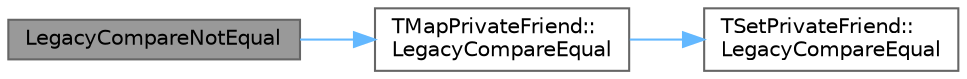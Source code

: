 digraph "LegacyCompareNotEqual"
{
 // INTERACTIVE_SVG=YES
 // LATEX_PDF_SIZE
  bgcolor="transparent";
  edge [fontname=Helvetica,fontsize=10,labelfontname=Helvetica,labelfontsize=10];
  node [fontname=Helvetica,fontsize=10,shape=box,height=0.2,width=0.4];
  rankdir="LR";
  Node1 [id="Node000001",label="LegacyCompareNotEqual",height=0.2,width=0.4,color="gray40", fillcolor="grey60", style="filled", fontcolor="black",tooltip=" "];
  Node1 -> Node2 [id="edge1_Node000001_Node000002",color="steelblue1",style="solid",tooltip=" "];
  Node2 [id="Node000002",label="TMapPrivateFriend::\lLegacyCompareEqual",height=0.2,width=0.4,color="grey40", fillcolor="white", style="filled",URL="$d3/d16/structTMapPrivateFriend.html#ab3d1d8e3ccbdb4a6883154ed6ca2c9d4",tooltip=" "];
  Node2 -> Node3 [id="edge2_Node000002_Node000003",color="steelblue1",style="solid",tooltip=" "];
  Node3 [id="Node000003",label="TSetPrivateFriend::\lLegacyCompareEqual",height=0.2,width=0.4,color="grey40", fillcolor="white", style="filled",URL="$dd/dd5/structTSetPrivateFriend.html#ac248b69285fb4e9d26b09a12eb0f4b61",tooltip=" "];
}
